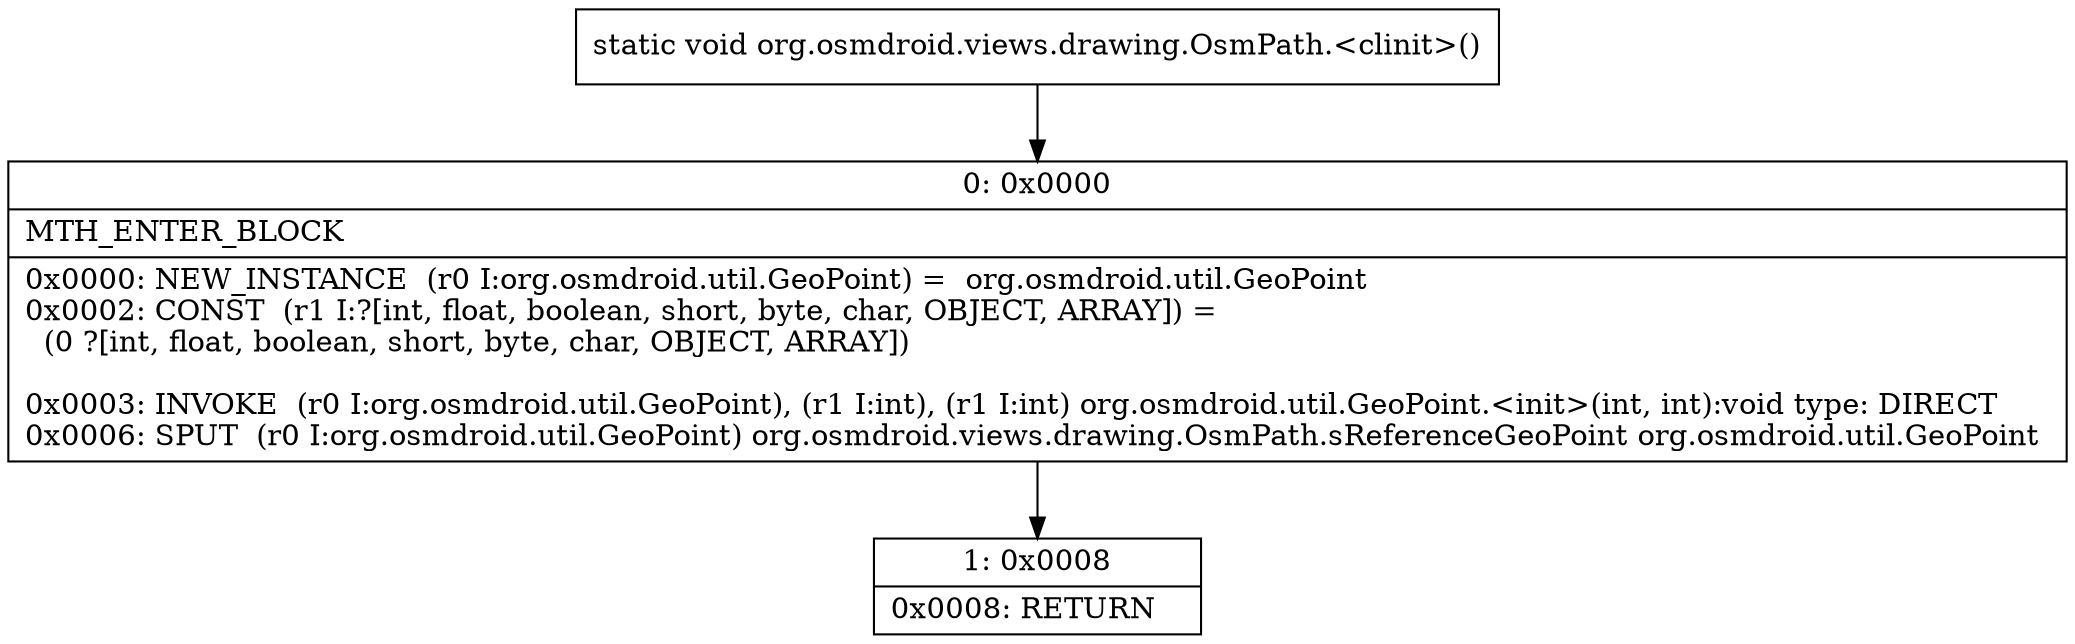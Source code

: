 digraph "CFG fororg.osmdroid.views.drawing.OsmPath.\<clinit\>()V" {
Node_0 [shape=record,label="{0\:\ 0x0000|MTH_ENTER_BLOCK\l|0x0000: NEW_INSTANCE  (r0 I:org.osmdroid.util.GeoPoint) =  org.osmdroid.util.GeoPoint \l0x0002: CONST  (r1 I:?[int, float, boolean, short, byte, char, OBJECT, ARRAY]) = \l  (0 ?[int, float, boolean, short, byte, char, OBJECT, ARRAY])\l \l0x0003: INVOKE  (r0 I:org.osmdroid.util.GeoPoint), (r1 I:int), (r1 I:int) org.osmdroid.util.GeoPoint.\<init\>(int, int):void type: DIRECT \l0x0006: SPUT  (r0 I:org.osmdroid.util.GeoPoint) org.osmdroid.views.drawing.OsmPath.sReferenceGeoPoint org.osmdroid.util.GeoPoint \l}"];
Node_1 [shape=record,label="{1\:\ 0x0008|0x0008: RETURN   \l}"];
MethodNode[shape=record,label="{static void org.osmdroid.views.drawing.OsmPath.\<clinit\>() }"];
MethodNode -> Node_0;
Node_0 -> Node_1;
}

